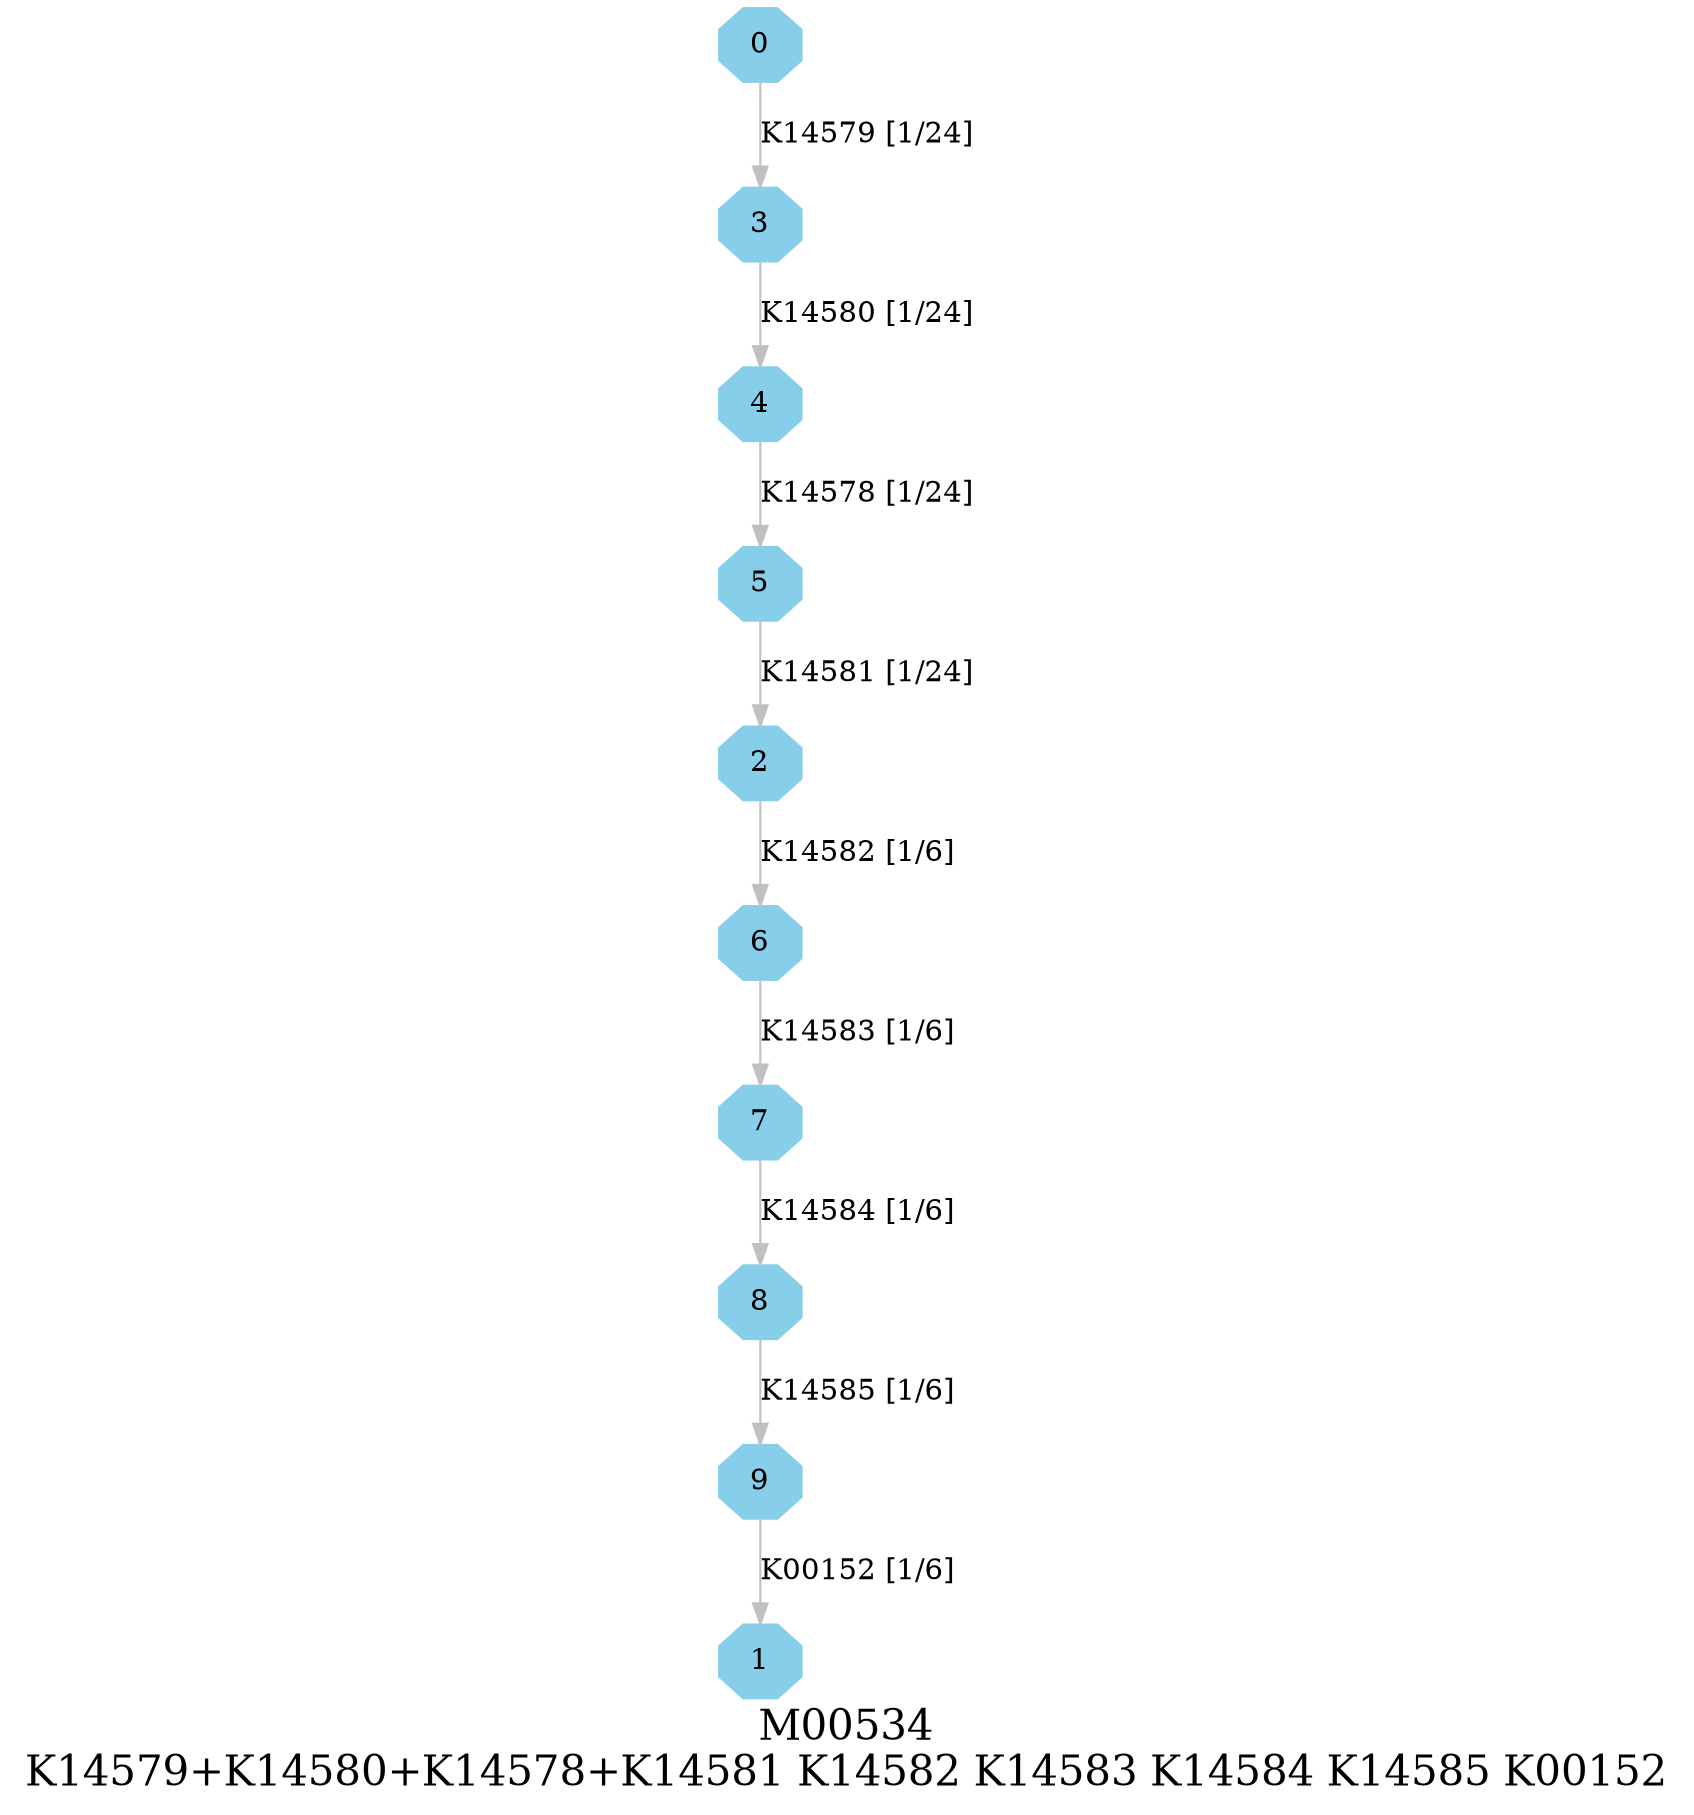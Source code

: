 digraph G {
graph [label="M00534
K14579+K14580+K14578+K14581 K14582 K14583 K14584 K14585 K00152",fontsize=20];
node [shape=box,style=filled];
edge [len=3,color=grey];
{node [width=.3,height=.3,shape=octagon,style=filled,color=skyblue] 0 1 2 3 4 5 6 7 8 9 }
0 -> 3 [label="K14579 [1/24]"];
2 -> 6 [label="K14582 [1/6]"];
3 -> 4 [label="K14580 [1/24]"];
4 -> 5 [label="K14578 [1/24]"];
5 -> 2 [label="K14581 [1/24]"];
6 -> 7 [label="K14583 [1/6]"];
7 -> 8 [label="K14584 [1/6]"];
8 -> 9 [label="K14585 [1/6]"];
9 -> 1 [label="K00152 [1/6]"];
}